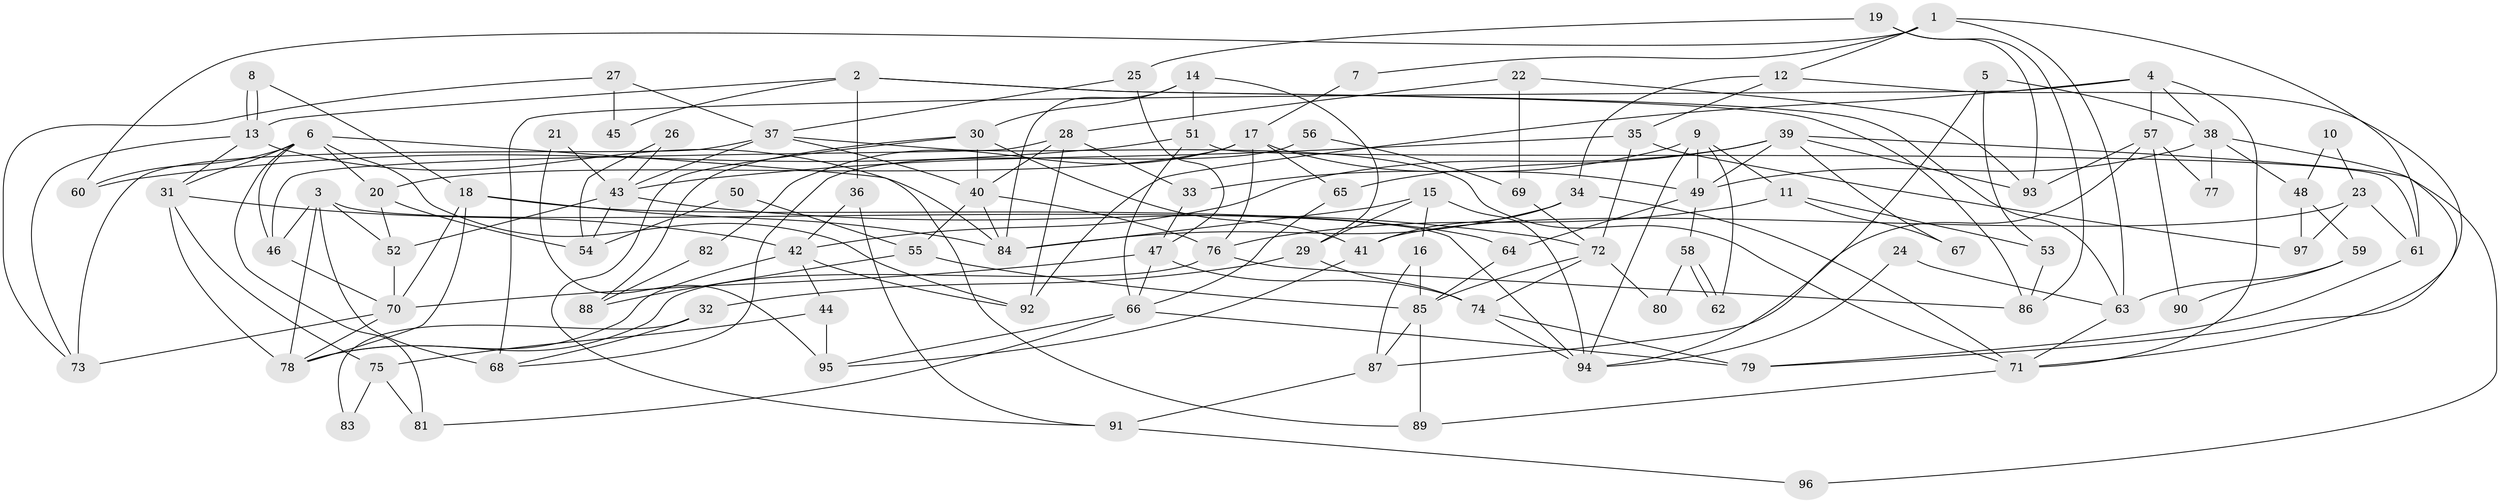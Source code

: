 // coarse degree distribution, {3: 0.16666666666666666, 8: 0.020833333333333332, 2: 0.10416666666666667, 4: 0.1875, 5: 0.2708333333333333, 7: 0.0625, 6: 0.125, 9: 0.020833333333333332, 11: 0.020833333333333332, 10: 0.020833333333333332}
// Generated by graph-tools (version 1.1) at 2025/55/03/04/25 21:55:25]
// undirected, 97 vertices, 194 edges
graph export_dot {
graph [start="1"]
  node [color=gray90,style=filled];
  1;
  2;
  3;
  4;
  5;
  6;
  7;
  8;
  9;
  10;
  11;
  12;
  13;
  14;
  15;
  16;
  17;
  18;
  19;
  20;
  21;
  22;
  23;
  24;
  25;
  26;
  27;
  28;
  29;
  30;
  31;
  32;
  33;
  34;
  35;
  36;
  37;
  38;
  39;
  40;
  41;
  42;
  43;
  44;
  45;
  46;
  47;
  48;
  49;
  50;
  51;
  52;
  53;
  54;
  55;
  56;
  57;
  58;
  59;
  60;
  61;
  62;
  63;
  64;
  65;
  66;
  67;
  68;
  69;
  70;
  71;
  72;
  73;
  74;
  75;
  76;
  77;
  78;
  79;
  80;
  81;
  82;
  83;
  84;
  85;
  86;
  87;
  88;
  89;
  90;
  91;
  92;
  93;
  94;
  95;
  96;
  97;
  1 -- 63;
  1 -- 60;
  1 -- 7;
  1 -- 12;
  1 -- 61;
  2 -- 13;
  2 -- 86;
  2 -- 36;
  2 -- 45;
  2 -- 63;
  3 -- 78;
  3 -- 52;
  3 -- 46;
  3 -- 68;
  3 -- 94;
  4 -- 92;
  4 -- 71;
  4 -- 38;
  4 -- 57;
  4 -- 68;
  5 -- 53;
  5 -- 94;
  5 -- 38;
  6 -- 46;
  6 -- 89;
  6 -- 20;
  6 -- 31;
  6 -- 60;
  6 -- 81;
  6 -- 92;
  7 -- 17;
  8 -- 13;
  8 -- 13;
  8 -- 18;
  9 -- 94;
  9 -- 49;
  9 -- 11;
  9 -- 33;
  9 -- 62;
  10 -- 48;
  10 -- 23;
  11 -- 76;
  11 -- 53;
  11 -- 67;
  12 -- 79;
  12 -- 34;
  12 -- 35;
  13 -- 84;
  13 -- 31;
  13 -- 73;
  14 -- 30;
  14 -- 84;
  14 -- 29;
  14 -- 51;
  15 -- 94;
  15 -- 29;
  15 -- 16;
  15 -- 84;
  16 -- 87;
  16 -- 85;
  17 -- 49;
  17 -- 20;
  17 -- 65;
  17 -- 76;
  17 -- 82;
  18 -- 78;
  18 -- 84;
  18 -- 64;
  18 -- 70;
  19 -- 25;
  19 -- 93;
  19 -- 86;
  20 -- 52;
  20 -- 54;
  21 -- 95;
  21 -- 43;
  22 -- 28;
  22 -- 93;
  22 -- 69;
  23 -- 41;
  23 -- 61;
  23 -- 97;
  24 -- 63;
  24 -- 94;
  25 -- 47;
  25 -- 37;
  26 -- 43;
  26 -- 54;
  27 -- 73;
  27 -- 37;
  27 -- 45;
  28 -- 92;
  28 -- 46;
  28 -- 33;
  28 -- 40;
  29 -- 74;
  29 -- 32;
  30 -- 41;
  30 -- 40;
  30 -- 88;
  30 -- 91;
  31 -- 42;
  31 -- 75;
  31 -- 78;
  32 -- 68;
  32 -- 83;
  33 -- 47;
  34 -- 71;
  34 -- 41;
  34 -- 84;
  35 -- 43;
  35 -- 72;
  35 -- 97;
  36 -- 42;
  36 -- 91;
  37 -- 73;
  37 -- 40;
  37 -- 43;
  37 -- 71;
  38 -- 48;
  38 -- 49;
  38 -- 71;
  38 -- 77;
  39 -- 42;
  39 -- 65;
  39 -- 49;
  39 -- 67;
  39 -- 93;
  39 -- 96;
  40 -- 84;
  40 -- 55;
  40 -- 76;
  41 -- 95;
  42 -- 78;
  42 -- 44;
  42 -- 92;
  43 -- 72;
  43 -- 52;
  43 -- 54;
  44 -- 75;
  44 -- 95;
  46 -- 70;
  47 -- 70;
  47 -- 66;
  47 -- 74;
  48 -- 97;
  48 -- 59;
  49 -- 58;
  49 -- 64;
  50 -- 54;
  50 -- 55;
  51 -- 61;
  51 -- 60;
  51 -- 66;
  52 -- 70;
  53 -- 86;
  55 -- 85;
  55 -- 88;
  56 -- 68;
  56 -- 69;
  57 -- 87;
  57 -- 77;
  57 -- 90;
  57 -- 93;
  58 -- 62;
  58 -- 62;
  58 -- 80;
  59 -- 63;
  59 -- 90;
  61 -- 79;
  63 -- 71;
  64 -- 85;
  65 -- 66;
  66 -- 79;
  66 -- 81;
  66 -- 95;
  69 -- 72;
  70 -- 78;
  70 -- 73;
  71 -- 89;
  72 -- 85;
  72 -- 74;
  72 -- 80;
  74 -- 79;
  74 -- 94;
  75 -- 81;
  75 -- 83;
  76 -- 78;
  76 -- 86;
  82 -- 88;
  85 -- 87;
  85 -- 89;
  87 -- 91;
  91 -- 96;
}
